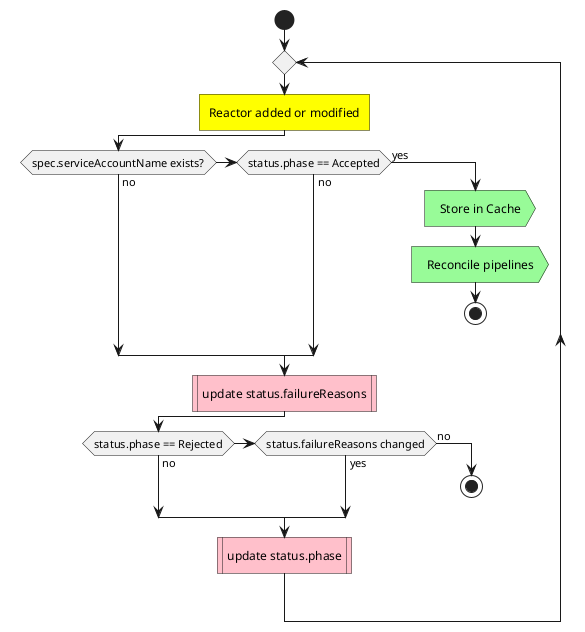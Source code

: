 @startuml ../../static/img/docs/workflows/reactor-admission
skinparam defaultTextAlignment center

start

repeat
  #yellow:Reactor added or modified]
  if (spec.serviceAccountName exists?) then (no)
  elseif (status.phase == Accepted) then (no)
  else (yes)
    #palegreen:Store in Cache>
    #palegreen:Reconcile pipelines>
    stop
  endif
  #pink:update status.failureReasons|
  if (status.phase == Rejected) then (no)
  elseif (status.failureReasons changed) then (yes)
  else (no)
    stop
  endif
  #pink:update status.phase|
@enduml